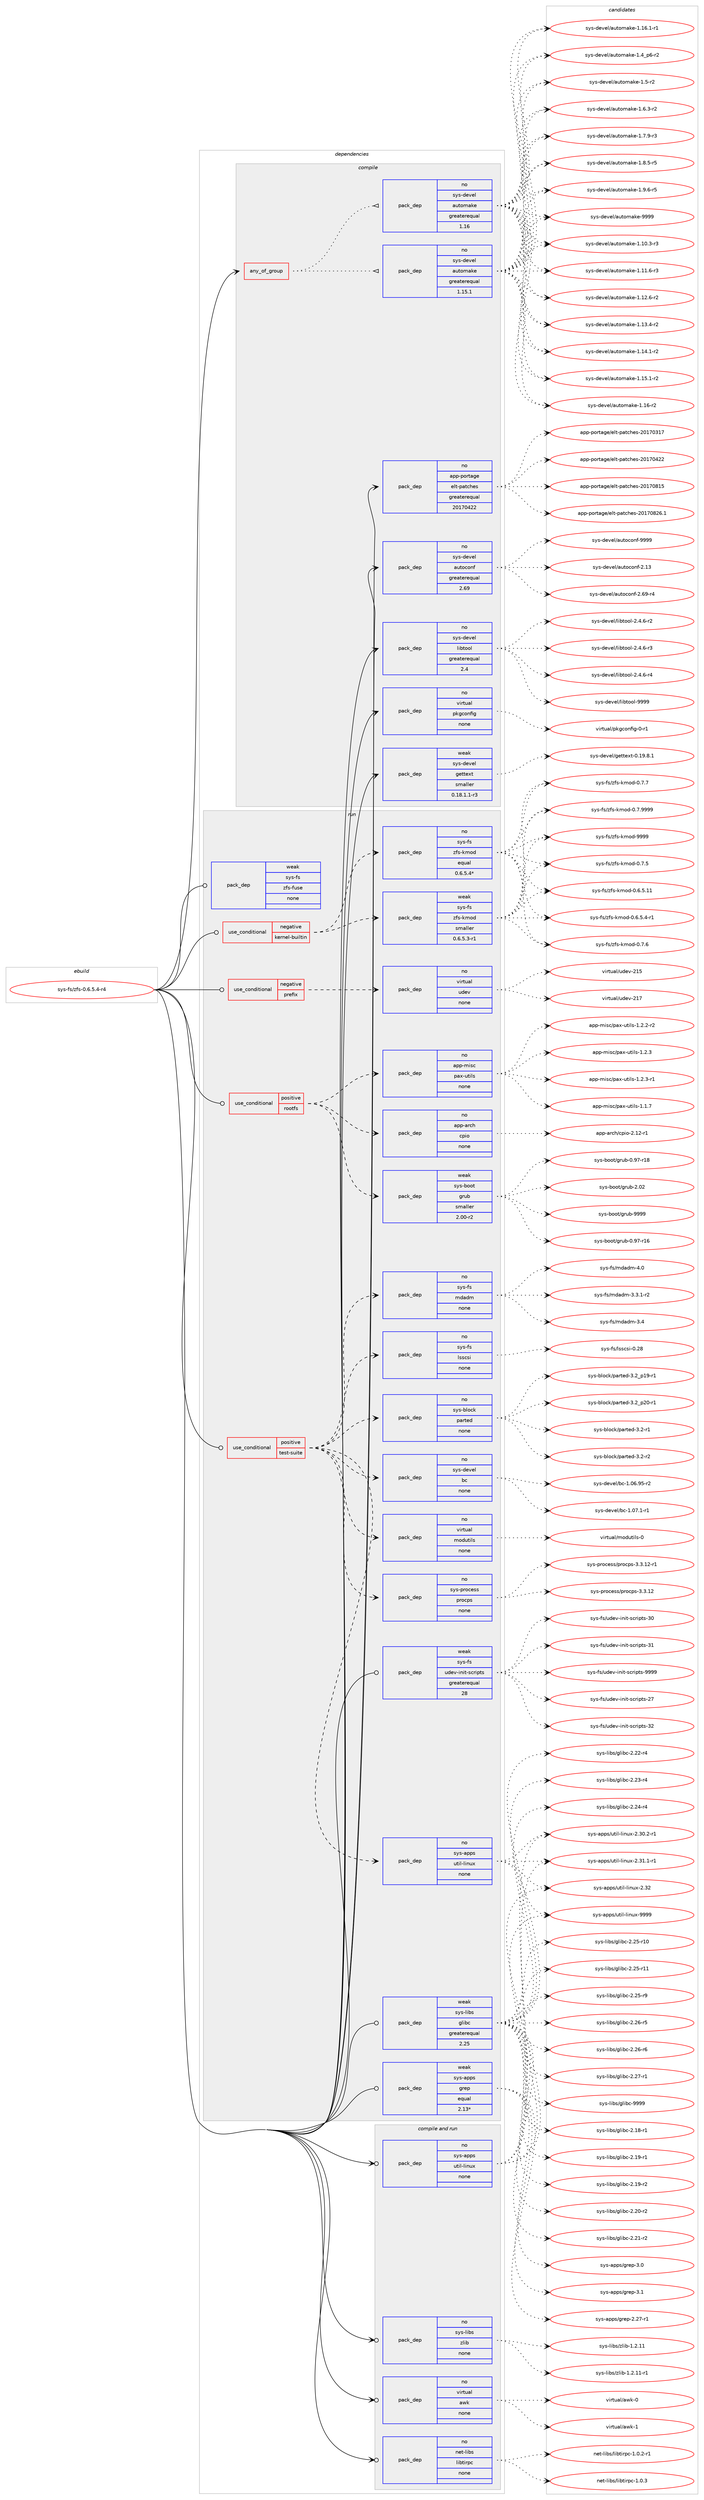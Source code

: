 digraph prolog {

# *************
# Graph options
# *************

newrank=true;
concentrate=true;
compound=true;
graph [rankdir=LR,fontname=Helvetica,fontsize=10,ranksep=1.5];#, ranksep=2.5, nodesep=0.2];
edge  [arrowhead=vee];
node  [fontname=Helvetica,fontsize=10];

# **********
# The ebuild
# **********

subgraph cluster_leftcol {
color=gray;
rank=same;
label=<<i>ebuild</i>>;
id [label="sys-fs/zfs-0.6.5.4-r4", color=red, width=4, href="../sys-fs/zfs-0.6.5.4-r4.svg"];
}

# ****************
# The dependencies
# ****************

subgraph cluster_midcol {
color=gray;
label=<<i>dependencies</i>>;
subgraph cluster_compile {
fillcolor="#eeeeee";
style=filled;
label=<<i>compile</i>>;
subgraph any49 {
dependency6551 [label=<<TABLE BORDER="0" CELLBORDER="1" CELLSPACING="0" CELLPADDING="4"><TR><TD CELLPADDING="10">any_of_group</TD></TR></TABLE>>, shape=none, color=red];subgraph pack5843 {
dependency6552 [label=<<TABLE BORDER="0" CELLBORDER="1" CELLSPACING="0" CELLPADDING="4" WIDTH="220"><TR><TD ROWSPAN="6" CELLPADDING="30">pack_dep</TD></TR><TR><TD WIDTH="110">no</TD></TR><TR><TD>sys-devel</TD></TR><TR><TD>automake</TD></TR><TR><TD>greaterequal</TD></TR><TR><TD>1.16</TD></TR></TABLE>>, shape=none, color=blue];
}
dependency6551:e -> dependency6552:w [weight=20,style="dotted",arrowhead="oinv"];
subgraph pack5844 {
dependency6553 [label=<<TABLE BORDER="0" CELLBORDER="1" CELLSPACING="0" CELLPADDING="4" WIDTH="220"><TR><TD ROWSPAN="6" CELLPADDING="30">pack_dep</TD></TR><TR><TD WIDTH="110">no</TD></TR><TR><TD>sys-devel</TD></TR><TR><TD>automake</TD></TR><TR><TD>greaterequal</TD></TR><TR><TD>1.15.1</TD></TR></TABLE>>, shape=none, color=blue];
}
dependency6551:e -> dependency6553:w [weight=20,style="dotted",arrowhead="oinv"];
}
id:e -> dependency6551:w [weight=20,style="solid",arrowhead="vee"];
subgraph pack5845 {
dependency6554 [label=<<TABLE BORDER="0" CELLBORDER="1" CELLSPACING="0" CELLPADDING="4" WIDTH="220"><TR><TD ROWSPAN="6" CELLPADDING="30">pack_dep</TD></TR><TR><TD WIDTH="110">no</TD></TR><TR><TD>app-portage</TD></TR><TR><TD>elt-patches</TD></TR><TR><TD>greaterequal</TD></TR><TR><TD>20170422</TD></TR></TABLE>>, shape=none, color=blue];
}
id:e -> dependency6554:w [weight=20,style="solid",arrowhead="vee"];
subgraph pack5846 {
dependency6555 [label=<<TABLE BORDER="0" CELLBORDER="1" CELLSPACING="0" CELLPADDING="4" WIDTH="220"><TR><TD ROWSPAN="6" CELLPADDING="30">pack_dep</TD></TR><TR><TD WIDTH="110">no</TD></TR><TR><TD>sys-devel</TD></TR><TR><TD>autoconf</TD></TR><TR><TD>greaterequal</TD></TR><TR><TD>2.69</TD></TR></TABLE>>, shape=none, color=blue];
}
id:e -> dependency6555:w [weight=20,style="solid",arrowhead="vee"];
subgraph pack5847 {
dependency6556 [label=<<TABLE BORDER="0" CELLBORDER="1" CELLSPACING="0" CELLPADDING="4" WIDTH="220"><TR><TD ROWSPAN="6" CELLPADDING="30">pack_dep</TD></TR><TR><TD WIDTH="110">no</TD></TR><TR><TD>sys-devel</TD></TR><TR><TD>libtool</TD></TR><TR><TD>greaterequal</TD></TR><TR><TD>2.4</TD></TR></TABLE>>, shape=none, color=blue];
}
id:e -> dependency6556:w [weight=20,style="solid",arrowhead="vee"];
subgraph pack5848 {
dependency6557 [label=<<TABLE BORDER="0" CELLBORDER="1" CELLSPACING="0" CELLPADDING="4" WIDTH="220"><TR><TD ROWSPAN="6" CELLPADDING="30">pack_dep</TD></TR><TR><TD WIDTH="110">no</TD></TR><TR><TD>virtual</TD></TR><TR><TD>pkgconfig</TD></TR><TR><TD>none</TD></TR><TR><TD></TD></TR></TABLE>>, shape=none, color=blue];
}
id:e -> dependency6557:w [weight=20,style="solid",arrowhead="vee"];
subgraph pack5849 {
dependency6558 [label=<<TABLE BORDER="0" CELLBORDER="1" CELLSPACING="0" CELLPADDING="4" WIDTH="220"><TR><TD ROWSPAN="6" CELLPADDING="30">pack_dep</TD></TR><TR><TD WIDTH="110">weak</TD></TR><TR><TD>sys-devel</TD></TR><TR><TD>gettext</TD></TR><TR><TD>smaller</TD></TR><TR><TD>0.18.1.1-r3</TD></TR></TABLE>>, shape=none, color=blue];
}
id:e -> dependency6558:w [weight=20,style="solid",arrowhead="vee"];
}
subgraph cluster_compileandrun {
fillcolor="#eeeeee";
style=filled;
label=<<i>compile and run</i>>;
subgraph pack5850 {
dependency6559 [label=<<TABLE BORDER="0" CELLBORDER="1" CELLSPACING="0" CELLPADDING="4" WIDTH="220"><TR><TD ROWSPAN="6" CELLPADDING="30">pack_dep</TD></TR><TR><TD WIDTH="110">no</TD></TR><TR><TD>net-libs</TD></TR><TR><TD>libtirpc</TD></TR><TR><TD>none</TD></TR><TR><TD></TD></TR></TABLE>>, shape=none, color=blue];
}
id:e -> dependency6559:w [weight=20,style="solid",arrowhead="odotvee"];
subgraph pack5851 {
dependency6560 [label=<<TABLE BORDER="0" CELLBORDER="1" CELLSPACING="0" CELLPADDING="4" WIDTH="220"><TR><TD ROWSPAN="6" CELLPADDING="30">pack_dep</TD></TR><TR><TD WIDTH="110">no</TD></TR><TR><TD>sys-apps</TD></TR><TR><TD>util-linux</TD></TR><TR><TD>none</TD></TR><TR><TD></TD></TR></TABLE>>, shape=none, color=blue];
}
id:e -> dependency6560:w [weight=20,style="solid",arrowhead="odotvee"];
subgraph pack5852 {
dependency6561 [label=<<TABLE BORDER="0" CELLBORDER="1" CELLSPACING="0" CELLPADDING="4" WIDTH="220"><TR><TD ROWSPAN="6" CELLPADDING="30">pack_dep</TD></TR><TR><TD WIDTH="110">no</TD></TR><TR><TD>sys-libs</TD></TR><TR><TD>zlib</TD></TR><TR><TD>none</TD></TR><TR><TD></TD></TR></TABLE>>, shape=none, color=blue];
}
id:e -> dependency6561:w [weight=20,style="solid",arrowhead="odotvee"];
subgraph pack5853 {
dependency6562 [label=<<TABLE BORDER="0" CELLBORDER="1" CELLSPACING="0" CELLPADDING="4" WIDTH="220"><TR><TD ROWSPAN="6" CELLPADDING="30">pack_dep</TD></TR><TR><TD WIDTH="110">no</TD></TR><TR><TD>virtual</TD></TR><TR><TD>awk</TD></TR><TR><TD>none</TD></TR><TR><TD></TD></TR></TABLE>>, shape=none, color=blue];
}
id:e -> dependency6562:w [weight=20,style="solid",arrowhead="odotvee"];
}
subgraph cluster_run {
fillcolor="#eeeeee";
style=filled;
label=<<i>run</i>>;
subgraph cond660 {
dependency6563 [label=<<TABLE BORDER="0" CELLBORDER="1" CELLSPACING="0" CELLPADDING="4"><TR><TD ROWSPAN="3" CELLPADDING="10">use_conditional</TD></TR><TR><TD>negative</TD></TR><TR><TD>kernel-builtin</TD></TR></TABLE>>, shape=none, color=red];
subgraph pack5854 {
dependency6564 [label=<<TABLE BORDER="0" CELLBORDER="1" CELLSPACING="0" CELLPADDING="4" WIDTH="220"><TR><TD ROWSPAN="6" CELLPADDING="30">pack_dep</TD></TR><TR><TD WIDTH="110">no</TD></TR><TR><TD>sys-fs</TD></TR><TR><TD>zfs-kmod</TD></TR><TR><TD>equal</TD></TR><TR><TD>0.6.5.4*</TD></TR></TABLE>>, shape=none, color=blue];
}
dependency6563:e -> dependency6564:w [weight=20,style="dashed",arrowhead="vee"];
subgraph pack5855 {
dependency6565 [label=<<TABLE BORDER="0" CELLBORDER="1" CELLSPACING="0" CELLPADDING="4" WIDTH="220"><TR><TD ROWSPAN="6" CELLPADDING="30">pack_dep</TD></TR><TR><TD WIDTH="110">weak</TD></TR><TR><TD>sys-fs</TD></TR><TR><TD>zfs-kmod</TD></TR><TR><TD>smaller</TD></TR><TR><TD>0.6.5.3-r1</TD></TR></TABLE>>, shape=none, color=blue];
}
dependency6563:e -> dependency6565:w [weight=20,style="dashed",arrowhead="vee"];
}
id:e -> dependency6563:w [weight=20,style="solid",arrowhead="odot"];
subgraph cond661 {
dependency6566 [label=<<TABLE BORDER="0" CELLBORDER="1" CELLSPACING="0" CELLPADDING="4"><TR><TD ROWSPAN="3" CELLPADDING="10">use_conditional</TD></TR><TR><TD>negative</TD></TR><TR><TD>prefix</TD></TR></TABLE>>, shape=none, color=red];
subgraph pack5856 {
dependency6567 [label=<<TABLE BORDER="0" CELLBORDER="1" CELLSPACING="0" CELLPADDING="4" WIDTH="220"><TR><TD ROWSPAN="6" CELLPADDING="30">pack_dep</TD></TR><TR><TD WIDTH="110">no</TD></TR><TR><TD>virtual</TD></TR><TR><TD>udev</TD></TR><TR><TD>none</TD></TR><TR><TD></TD></TR></TABLE>>, shape=none, color=blue];
}
dependency6566:e -> dependency6567:w [weight=20,style="dashed",arrowhead="vee"];
}
id:e -> dependency6566:w [weight=20,style="solid",arrowhead="odot"];
subgraph cond662 {
dependency6568 [label=<<TABLE BORDER="0" CELLBORDER="1" CELLSPACING="0" CELLPADDING="4"><TR><TD ROWSPAN="3" CELLPADDING="10">use_conditional</TD></TR><TR><TD>positive</TD></TR><TR><TD>rootfs</TD></TR></TABLE>>, shape=none, color=red];
subgraph pack5857 {
dependency6569 [label=<<TABLE BORDER="0" CELLBORDER="1" CELLSPACING="0" CELLPADDING="4" WIDTH="220"><TR><TD ROWSPAN="6" CELLPADDING="30">pack_dep</TD></TR><TR><TD WIDTH="110">no</TD></TR><TR><TD>app-arch</TD></TR><TR><TD>cpio</TD></TR><TR><TD>none</TD></TR><TR><TD></TD></TR></TABLE>>, shape=none, color=blue];
}
dependency6568:e -> dependency6569:w [weight=20,style="dashed",arrowhead="vee"];
subgraph pack5858 {
dependency6570 [label=<<TABLE BORDER="0" CELLBORDER="1" CELLSPACING="0" CELLPADDING="4" WIDTH="220"><TR><TD ROWSPAN="6" CELLPADDING="30">pack_dep</TD></TR><TR><TD WIDTH="110">no</TD></TR><TR><TD>app-misc</TD></TR><TR><TD>pax-utils</TD></TR><TR><TD>none</TD></TR><TR><TD></TD></TR></TABLE>>, shape=none, color=blue];
}
dependency6568:e -> dependency6570:w [weight=20,style="dashed",arrowhead="vee"];
subgraph pack5859 {
dependency6571 [label=<<TABLE BORDER="0" CELLBORDER="1" CELLSPACING="0" CELLPADDING="4" WIDTH="220"><TR><TD ROWSPAN="6" CELLPADDING="30">pack_dep</TD></TR><TR><TD WIDTH="110">weak</TD></TR><TR><TD>sys-boot</TD></TR><TR><TD>grub</TD></TR><TR><TD>smaller</TD></TR><TR><TD>2.00-r2</TD></TR></TABLE>>, shape=none, color=blue];
}
dependency6568:e -> dependency6571:w [weight=20,style="dashed",arrowhead="vee"];
}
id:e -> dependency6568:w [weight=20,style="solid",arrowhead="odot"];
subgraph cond663 {
dependency6572 [label=<<TABLE BORDER="0" CELLBORDER="1" CELLSPACING="0" CELLPADDING="4"><TR><TD ROWSPAN="3" CELLPADDING="10">use_conditional</TD></TR><TR><TD>positive</TD></TR><TR><TD>test-suite</TD></TR></TABLE>>, shape=none, color=red];
subgraph pack5860 {
dependency6573 [label=<<TABLE BORDER="0" CELLBORDER="1" CELLSPACING="0" CELLPADDING="4" WIDTH="220"><TR><TD ROWSPAN="6" CELLPADDING="30">pack_dep</TD></TR><TR><TD WIDTH="110">no</TD></TR><TR><TD>sys-apps</TD></TR><TR><TD>util-linux</TD></TR><TR><TD>none</TD></TR><TR><TD></TD></TR></TABLE>>, shape=none, color=blue];
}
dependency6572:e -> dependency6573:w [weight=20,style="dashed",arrowhead="vee"];
subgraph pack5861 {
dependency6574 [label=<<TABLE BORDER="0" CELLBORDER="1" CELLSPACING="0" CELLPADDING="4" WIDTH="220"><TR><TD ROWSPAN="6" CELLPADDING="30">pack_dep</TD></TR><TR><TD WIDTH="110">no</TD></TR><TR><TD>sys-devel</TD></TR><TR><TD>bc</TD></TR><TR><TD>none</TD></TR><TR><TD></TD></TR></TABLE>>, shape=none, color=blue];
}
dependency6572:e -> dependency6574:w [weight=20,style="dashed",arrowhead="vee"];
subgraph pack5862 {
dependency6575 [label=<<TABLE BORDER="0" CELLBORDER="1" CELLSPACING="0" CELLPADDING="4" WIDTH="220"><TR><TD ROWSPAN="6" CELLPADDING="30">pack_dep</TD></TR><TR><TD WIDTH="110">no</TD></TR><TR><TD>sys-block</TD></TR><TR><TD>parted</TD></TR><TR><TD>none</TD></TR><TR><TD></TD></TR></TABLE>>, shape=none, color=blue];
}
dependency6572:e -> dependency6575:w [weight=20,style="dashed",arrowhead="vee"];
subgraph pack5863 {
dependency6576 [label=<<TABLE BORDER="0" CELLBORDER="1" CELLSPACING="0" CELLPADDING="4" WIDTH="220"><TR><TD ROWSPAN="6" CELLPADDING="30">pack_dep</TD></TR><TR><TD WIDTH="110">no</TD></TR><TR><TD>sys-fs</TD></TR><TR><TD>lsscsi</TD></TR><TR><TD>none</TD></TR><TR><TD></TD></TR></TABLE>>, shape=none, color=blue];
}
dependency6572:e -> dependency6576:w [weight=20,style="dashed",arrowhead="vee"];
subgraph pack5864 {
dependency6577 [label=<<TABLE BORDER="0" CELLBORDER="1" CELLSPACING="0" CELLPADDING="4" WIDTH="220"><TR><TD ROWSPAN="6" CELLPADDING="30">pack_dep</TD></TR><TR><TD WIDTH="110">no</TD></TR><TR><TD>sys-fs</TD></TR><TR><TD>mdadm</TD></TR><TR><TD>none</TD></TR><TR><TD></TD></TR></TABLE>>, shape=none, color=blue];
}
dependency6572:e -> dependency6577:w [weight=20,style="dashed",arrowhead="vee"];
subgraph pack5865 {
dependency6578 [label=<<TABLE BORDER="0" CELLBORDER="1" CELLSPACING="0" CELLPADDING="4" WIDTH="220"><TR><TD ROWSPAN="6" CELLPADDING="30">pack_dep</TD></TR><TR><TD WIDTH="110">no</TD></TR><TR><TD>sys-process</TD></TR><TR><TD>procps</TD></TR><TR><TD>none</TD></TR><TR><TD></TD></TR></TABLE>>, shape=none, color=blue];
}
dependency6572:e -> dependency6578:w [weight=20,style="dashed",arrowhead="vee"];
subgraph pack5866 {
dependency6579 [label=<<TABLE BORDER="0" CELLBORDER="1" CELLSPACING="0" CELLPADDING="4" WIDTH="220"><TR><TD ROWSPAN="6" CELLPADDING="30">pack_dep</TD></TR><TR><TD WIDTH="110">no</TD></TR><TR><TD>virtual</TD></TR><TR><TD>modutils</TD></TR><TR><TD>none</TD></TR><TR><TD></TD></TR></TABLE>>, shape=none, color=blue];
}
dependency6572:e -> dependency6579:w [weight=20,style="dashed",arrowhead="vee"];
}
id:e -> dependency6572:w [weight=20,style="solid",arrowhead="odot"];
subgraph pack5867 {
dependency6580 [label=<<TABLE BORDER="0" CELLBORDER="1" CELLSPACING="0" CELLPADDING="4" WIDTH="220"><TR><TD ROWSPAN="6" CELLPADDING="30">pack_dep</TD></TR><TR><TD WIDTH="110">weak</TD></TR><TR><TD>sys-apps</TD></TR><TR><TD>grep</TD></TR><TR><TD>equal</TD></TR><TR><TD>2.13*</TD></TR></TABLE>>, shape=none, color=blue];
}
id:e -> dependency6580:w [weight=20,style="solid",arrowhead="odot"];
subgraph pack5868 {
dependency6581 [label=<<TABLE BORDER="0" CELLBORDER="1" CELLSPACING="0" CELLPADDING="4" WIDTH="220"><TR><TD ROWSPAN="6" CELLPADDING="30">pack_dep</TD></TR><TR><TD WIDTH="110">weak</TD></TR><TR><TD>sys-fs</TD></TR><TR><TD>udev-init-scripts</TD></TR><TR><TD>greaterequal</TD></TR><TR><TD>28</TD></TR></TABLE>>, shape=none, color=blue];
}
id:e -> dependency6581:w [weight=20,style="solid",arrowhead="odot"];
subgraph pack5869 {
dependency6582 [label=<<TABLE BORDER="0" CELLBORDER="1" CELLSPACING="0" CELLPADDING="4" WIDTH="220"><TR><TD ROWSPAN="6" CELLPADDING="30">pack_dep</TD></TR><TR><TD WIDTH="110">weak</TD></TR><TR><TD>sys-fs</TD></TR><TR><TD>zfs-fuse</TD></TR><TR><TD>none</TD></TR><TR><TD></TD></TR></TABLE>>, shape=none, color=blue];
}
id:e -> dependency6582:w [weight=20,style="solid",arrowhead="odot"];
subgraph pack5870 {
dependency6583 [label=<<TABLE BORDER="0" CELLBORDER="1" CELLSPACING="0" CELLPADDING="4" WIDTH="220"><TR><TD ROWSPAN="6" CELLPADDING="30">pack_dep</TD></TR><TR><TD WIDTH="110">weak</TD></TR><TR><TD>sys-libs</TD></TR><TR><TD>glibc</TD></TR><TR><TD>greaterequal</TD></TR><TR><TD>2.25</TD></TR></TABLE>>, shape=none, color=blue];
}
id:e -> dependency6583:w [weight=20,style="solid",arrowhead="odot"];
}
}

# **************
# The candidates
# **************

subgraph cluster_choices {
rank=same;
color=gray;
label=<<i>candidates</i>>;

subgraph choice5843 {
color=black;
nodesep=1;
choice11512111545100101118101108479711711611110997107101454946494846514511451 [label="sys-devel/automake-1.10.3-r3", color=red, width=4,href="../sys-devel/automake-1.10.3-r3.svg"];
choice11512111545100101118101108479711711611110997107101454946494946544511451 [label="sys-devel/automake-1.11.6-r3", color=red, width=4,href="../sys-devel/automake-1.11.6-r3.svg"];
choice11512111545100101118101108479711711611110997107101454946495046544511450 [label="sys-devel/automake-1.12.6-r2", color=red, width=4,href="../sys-devel/automake-1.12.6-r2.svg"];
choice11512111545100101118101108479711711611110997107101454946495146524511450 [label="sys-devel/automake-1.13.4-r2", color=red, width=4,href="../sys-devel/automake-1.13.4-r2.svg"];
choice11512111545100101118101108479711711611110997107101454946495246494511450 [label="sys-devel/automake-1.14.1-r2", color=red, width=4,href="../sys-devel/automake-1.14.1-r2.svg"];
choice11512111545100101118101108479711711611110997107101454946495346494511450 [label="sys-devel/automake-1.15.1-r2", color=red, width=4,href="../sys-devel/automake-1.15.1-r2.svg"];
choice1151211154510010111810110847971171161111099710710145494649544511450 [label="sys-devel/automake-1.16-r2", color=red, width=4,href="../sys-devel/automake-1.16-r2.svg"];
choice11512111545100101118101108479711711611110997107101454946495446494511449 [label="sys-devel/automake-1.16.1-r1", color=red, width=4,href="../sys-devel/automake-1.16.1-r1.svg"];
choice115121115451001011181011084797117116111109971071014549465295112544511450 [label="sys-devel/automake-1.4_p6-r2", color=red, width=4,href="../sys-devel/automake-1.4_p6-r2.svg"];
choice11512111545100101118101108479711711611110997107101454946534511450 [label="sys-devel/automake-1.5-r2", color=red, width=4,href="../sys-devel/automake-1.5-r2.svg"];
choice115121115451001011181011084797117116111109971071014549465446514511450 [label="sys-devel/automake-1.6.3-r2", color=red, width=4,href="../sys-devel/automake-1.6.3-r2.svg"];
choice115121115451001011181011084797117116111109971071014549465546574511451 [label="sys-devel/automake-1.7.9-r3", color=red, width=4,href="../sys-devel/automake-1.7.9-r3.svg"];
choice115121115451001011181011084797117116111109971071014549465646534511453 [label="sys-devel/automake-1.8.5-r5", color=red, width=4,href="../sys-devel/automake-1.8.5-r5.svg"];
choice115121115451001011181011084797117116111109971071014549465746544511453 [label="sys-devel/automake-1.9.6-r5", color=red, width=4,href="../sys-devel/automake-1.9.6-r5.svg"];
choice115121115451001011181011084797117116111109971071014557575757 [label="sys-devel/automake-9999", color=red, width=4,href="../sys-devel/automake-9999.svg"];
dependency6552:e -> choice11512111545100101118101108479711711611110997107101454946494846514511451:w [style=dotted,weight="100"];
dependency6552:e -> choice11512111545100101118101108479711711611110997107101454946494946544511451:w [style=dotted,weight="100"];
dependency6552:e -> choice11512111545100101118101108479711711611110997107101454946495046544511450:w [style=dotted,weight="100"];
dependency6552:e -> choice11512111545100101118101108479711711611110997107101454946495146524511450:w [style=dotted,weight="100"];
dependency6552:e -> choice11512111545100101118101108479711711611110997107101454946495246494511450:w [style=dotted,weight="100"];
dependency6552:e -> choice11512111545100101118101108479711711611110997107101454946495346494511450:w [style=dotted,weight="100"];
dependency6552:e -> choice1151211154510010111810110847971171161111099710710145494649544511450:w [style=dotted,weight="100"];
dependency6552:e -> choice11512111545100101118101108479711711611110997107101454946495446494511449:w [style=dotted,weight="100"];
dependency6552:e -> choice115121115451001011181011084797117116111109971071014549465295112544511450:w [style=dotted,weight="100"];
dependency6552:e -> choice11512111545100101118101108479711711611110997107101454946534511450:w [style=dotted,weight="100"];
dependency6552:e -> choice115121115451001011181011084797117116111109971071014549465446514511450:w [style=dotted,weight="100"];
dependency6552:e -> choice115121115451001011181011084797117116111109971071014549465546574511451:w [style=dotted,weight="100"];
dependency6552:e -> choice115121115451001011181011084797117116111109971071014549465646534511453:w [style=dotted,weight="100"];
dependency6552:e -> choice115121115451001011181011084797117116111109971071014549465746544511453:w [style=dotted,weight="100"];
dependency6552:e -> choice115121115451001011181011084797117116111109971071014557575757:w [style=dotted,weight="100"];
}
subgraph choice5844 {
color=black;
nodesep=1;
choice11512111545100101118101108479711711611110997107101454946494846514511451 [label="sys-devel/automake-1.10.3-r3", color=red, width=4,href="../sys-devel/automake-1.10.3-r3.svg"];
choice11512111545100101118101108479711711611110997107101454946494946544511451 [label="sys-devel/automake-1.11.6-r3", color=red, width=4,href="../sys-devel/automake-1.11.6-r3.svg"];
choice11512111545100101118101108479711711611110997107101454946495046544511450 [label="sys-devel/automake-1.12.6-r2", color=red, width=4,href="../sys-devel/automake-1.12.6-r2.svg"];
choice11512111545100101118101108479711711611110997107101454946495146524511450 [label="sys-devel/automake-1.13.4-r2", color=red, width=4,href="../sys-devel/automake-1.13.4-r2.svg"];
choice11512111545100101118101108479711711611110997107101454946495246494511450 [label="sys-devel/automake-1.14.1-r2", color=red, width=4,href="../sys-devel/automake-1.14.1-r2.svg"];
choice11512111545100101118101108479711711611110997107101454946495346494511450 [label="sys-devel/automake-1.15.1-r2", color=red, width=4,href="../sys-devel/automake-1.15.1-r2.svg"];
choice1151211154510010111810110847971171161111099710710145494649544511450 [label="sys-devel/automake-1.16-r2", color=red, width=4,href="../sys-devel/automake-1.16-r2.svg"];
choice11512111545100101118101108479711711611110997107101454946495446494511449 [label="sys-devel/automake-1.16.1-r1", color=red, width=4,href="../sys-devel/automake-1.16.1-r1.svg"];
choice115121115451001011181011084797117116111109971071014549465295112544511450 [label="sys-devel/automake-1.4_p6-r2", color=red, width=4,href="../sys-devel/automake-1.4_p6-r2.svg"];
choice11512111545100101118101108479711711611110997107101454946534511450 [label="sys-devel/automake-1.5-r2", color=red, width=4,href="../sys-devel/automake-1.5-r2.svg"];
choice115121115451001011181011084797117116111109971071014549465446514511450 [label="sys-devel/automake-1.6.3-r2", color=red, width=4,href="../sys-devel/automake-1.6.3-r2.svg"];
choice115121115451001011181011084797117116111109971071014549465546574511451 [label="sys-devel/automake-1.7.9-r3", color=red, width=4,href="../sys-devel/automake-1.7.9-r3.svg"];
choice115121115451001011181011084797117116111109971071014549465646534511453 [label="sys-devel/automake-1.8.5-r5", color=red, width=4,href="../sys-devel/automake-1.8.5-r5.svg"];
choice115121115451001011181011084797117116111109971071014549465746544511453 [label="sys-devel/automake-1.9.6-r5", color=red, width=4,href="../sys-devel/automake-1.9.6-r5.svg"];
choice115121115451001011181011084797117116111109971071014557575757 [label="sys-devel/automake-9999", color=red, width=4,href="../sys-devel/automake-9999.svg"];
dependency6553:e -> choice11512111545100101118101108479711711611110997107101454946494846514511451:w [style=dotted,weight="100"];
dependency6553:e -> choice11512111545100101118101108479711711611110997107101454946494946544511451:w [style=dotted,weight="100"];
dependency6553:e -> choice11512111545100101118101108479711711611110997107101454946495046544511450:w [style=dotted,weight="100"];
dependency6553:e -> choice11512111545100101118101108479711711611110997107101454946495146524511450:w [style=dotted,weight="100"];
dependency6553:e -> choice11512111545100101118101108479711711611110997107101454946495246494511450:w [style=dotted,weight="100"];
dependency6553:e -> choice11512111545100101118101108479711711611110997107101454946495346494511450:w [style=dotted,weight="100"];
dependency6553:e -> choice1151211154510010111810110847971171161111099710710145494649544511450:w [style=dotted,weight="100"];
dependency6553:e -> choice11512111545100101118101108479711711611110997107101454946495446494511449:w [style=dotted,weight="100"];
dependency6553:e -> choice115121115451001011181011084797117116111109971071014549465295112544511450:w [style=dotted,weight="100"];
dependency6553:e -> choice11512111545100101118101108479711711611110997107101454946534511450:w [style=dotted,weight="100"];
dependency6553:e -> choice115121115451001011181011084797117116111109971071014549465446514511450:w [style=dotted,weight="100"];
dependency6553:e -> choice115121115451001011181011084797117116111109971071014549465546574511451:w [style=dotted,weight="100"];
dependency6553:e -> choice115121115451001011181011084797117116111109971071014549465646534511453:w [style=dotted,weight="100"];
dependency6553:e -> choice115121115451001011181011084797117116111109971071014549465746544511453:w [style=dotted,weight="100"];
dependency6553:e -> choice115121115451001011181011084797117116111109971071014557575757:w [style=dotted,weight="100"];
}
subgraph choice5845 {
color=black;
nodesep=1;
choice97112112451121111141169710310147101108116451129711699104101115455048495548514955 [label="app-portage/elt-patches-20170317", color=red, width=4,href="../app-portage/elt-patches-20170317.svg"];
choice97112112451121111141169710310147101108116451129711699104101115455048495548525050 [label="app-portage/elt-patches-20170422", color=red, width=4,href="../app-portage/elt-patches-20170422.svg"];
choice97112112451121111141169710310147101108116451129711699104101115455048495548564953 [label="app-portage/elt-patches-20170815", color=red, width=4,href="../app-portage/elt-patches-20170815.svg"];
choice971121124511211111411697103101471011081164511297116991041011154550484955485650544649 [label="app-portage/elt-patches-20170826.1", color=red, width=4,href="../app-portage/elt-patches-20170826.1.svg"];
dependency6554:e -> choice97112112451121111141169710310147101108116451129711699104101115455048495548514955:w [style=dotted,weight="100"];
dependency6554:e -> choice97112112451121111141169710310147101108116451129711699104101115455048495548525050:w [style=dotted,weight="100"];
dependency6554:e -> choice97112112451121111141169710310147101108116451129711699104101115455048495548564953:w [style=dotted,weight="100"];
dependency6554:e -> choice971121124511211111411697103101471011081164511297116991041011154550484955485650544649:w [style=dotted,weight="100"];
}
subgraph choice5846 {
color=black;
nodesep=1;
choice115121115451001011181011084797117116111991111101024550464951 [label="sys-devel/autoconf-2.13", color=red, width=4,href="../sys-devel/autoconf-2.13.svg"];
choice1151211154510010111810110847971171161119911111010245504654574511452 [label="sys-devel/autoconf-2.69-r4", color=red, width=4,href="../sys-devel/autoconf-2.69-r4.svg"];
choice115121115451001011181011084797117116111991111101024557575757 [label="sys-devel/autoconf-9999", color=red, width=4,href="../sys-devel/autoconf-9999.svg"];
dependency6555:e -> choice115121115451001011181011084797117116111991111101024550464951:w [style=dotted,weight="100"];
dependency6555:e -> choice1151211154510010111810110847971171161119911111010245504654574511452:w [style=dotted,weight="100"];
dependency6555:e -> choice115121115451001011181011084797117116111991111101024557575757:w [style=dotted,weight="100"];
}
subgraph choice5847 {
color=black;
nodesep=1;
choice1151211154510010111810110847108105981161111111084550465246544511450 [label="sys-devel/libtool-2.4.6-r2", color=red, width=4,href="../sys-devel/libtool-2.4.6-r2.svg"];
choice1151211154510010111810110847108105981161111111084550465246544511451 [label="sys-devel/libtool-2.4.6-r3", color=red, width=4,href="../sys-devel/libtool-2.4.6-r3.svg"];
choice1151211154510010111810110847108105981161111111084550465246544511452 [label="sys-devel/libtool-2.4.6-r4", color=red, width=4,href="../sys-devel/libtool-2.4.6-r4.svg"];
choice1151211154510010111810110847108105981161111111084557575757 [label="sys-devel/libtool-9999", color=red, width=4,href="../sys-devel/libtool-9999.svg"];
dependency6556:e -> choice1151211154510010111810110847108105981161111111084550465246544511450:w [style=dotted,weight="100"];
dependency6556:e -> choice1151211154510010111810110847108105981161111111084550465246544511451:w [style=dotted,weight="100"];
dependency6556:e -> choice1151211154510010111810110847108105981161111111084550465246544511452:w [style=dotted,weight="100"];
dependency6556:e -> choice1151211154510010111810110847108105981161111111084557575757:w [style=dotted,weight="100"];
}
subgraph choice5848 {
color=black;
nodesep=1;
choice11810511411611797108471121071039911111010210510345484511449 [label="virtual/pkgconfig-0-r1", color=red, width=4,href="../virtual/pkgconfig-0-r1.svg"];
dependency6557:e -> choice11810511411611797108471121071039911111010210510345484511449:w [style=dotted,weight="100"];
}
subgraph choice5849 {
color=black;
nodesep=1;
choice1151211154510010111810110847103101116116101120116454846495746564649 [label="sys-devel/gettext-0.19.8.1", color=red, width=4,href="../sys-devel/gettext-0.19.8.1.svg"];
dependency6558:e -> choice1151211154510010111810110847103101116116101120116454846495746564649:w [style=dotted,weight="100"];
}
subgraph choice5850 {
color=black;
nodesep=1;
choice11010111645108105981154710810598116105114112994549464846504511449 [label="net-libs/libtirpc-1.0.2-r1", color=red, width=4,href="../net-libs/libtirpc-1.0.2-r1.svg"];
choice1101011164510810598115471081059811610511411299454946484651 [label="net-libs/libtirpc-1.0.3", color=red, width=4,href="../net-libs/libtirpc-1.0.3.svg"];
dependency6559:e -> choice11010111645108105981154710810598116105114112994549464846504511449:w [style=dotted,weight="100"];
dependency6559:e -> choice1101011164510810598115471081059811610511411299454946484651:w [style=dotted,weight="100"];
}
subgraph choice5851 {
color=black;
nodesep=1;
choice11512111545971121121154711711610510845108105110117120455046514846504511449 [label="sys-apps/util-linux-2.30.2-r1", color=red, width=4,href="../sys-apps/util-linux-2.30.2-r1.svg"];
choice11512111545971121121154711711610510845108105110117120455046514946494511449 [label="sys-apps/util-linux-2.31.1-r1", color=red, width=4,href="../sys-apps/util-linux-2.31.1-r1.svg"];
choice115121115459711211211547117116105108451081051101171204550465150 [label="sys-apps/util-linux-2.32", color=red, width=4,href="../sys-apps/util-linux-2.32.svg"];
choice115121115459711211211547117116105108451081051101171204557575757 [label="sys-apps/util-linux-9999", color=red, width=4,href="../sys-apps/util-linux-9999.svg"];
dependency6560:e -> choice11512111545971121121154711711610510845108105110117120455046514846504511449:w [style=dotted,weight="100"];
dependency6560:e -> choice11512111545971121121154711711610510845108105110117120455046514946494511449:w [style=dotted,weight="100"];
dependency6560:e -> choice115121115459711211211547117116105108451081051101171204550465150:w [style=dotted,weight="100"];
dependency6560:e -> choice115121115459711211211547117116105108451081051101171204557575757:w [style=dotted,weight="100"];
}
subgraph choice5852 {
color=black;
nodesep=1;
choice1151211154510810598115471221081059845494650464949 [label="sys-libs/zlib-1.2.11", color=red, width=4,href="../sys-libs/zlib-1.2.11.svg"];
choice11512111545108105981154712210810598454946504649494511449 [label="sys-libs/zlib-1.2.11-r1", color=red, width=4,href="../sys-libs/zlib-1.2.11-r1.svg"];
dependency6561:e -> choice1151211154510810598115471221081059845494650464949:w [style=dotted,weight="100"];
dependency6561:e -> choice11512111545108105981154712210810598454946504649494511449:w [style=dotted,weight="100"];
}
subgraph choice5853 {
color=black;
nodesep=1;
choice1181051141161179710847971191074548 [label="virtual/awk-0", color=red, width=4,href="../virtual/awk-0.svg"];
choice1181051141161179710847971191074549 [label="virtual/awk-1", color=red, width=4,href="../virtual/awk-1.svg"];
dependency6562:e -> choice1181051141161179710847971191074548:w [style=dotted,weight="100"];
dependency6562:e -> choice1181051141161179710847971191074549:w [style=dotted,weight="100"];
}
subgraph choice5854 {
color=black;
nodesep=1;
choice115121115451021154712210211545107109111100454846554653 [label="sys-fs/zfs-kmod-0.7.5", color=red, width=4,href="../sys-fs/zfs-kmod-0.7.5.svg"];
choice115121115451021154712210211545107109111100454846544653464949 [label="sys-fs/zfs-kmod-0.6.5.11", color=red, width=4,href="../sys-fs/zfs-kmod-0.6.5.11.svg"];
choice11512111545102115471221021154510710911110045484654465346524511449 [label="sys-fs/zfs-kmod-0.6.5.4-r1", color=red, width=4,href="../sys-fs/zfs-kmod-0.6.5.4-r1.svg"];
choice115121115451021154712210211545107109111100454846554654 [label="sys-fs/zfs-kmod-0.7.6", color=red, width=4,href="../sys-fs/zfs-kmod-0.7.6.svg"];
choice115121115451021154712210211545107109111100454846554655 [label="sys-fs/zfs-kmod-0.7.7", color=red, width=4,href="../sys-fs/zfs-kmod-0.7.7.svg"];
choice115121115451021154712210211545107109111100454846554657575757 [label="sys-fs/zfs-kmod-0.7.9999", color=red, width=4,href="../sys-fs/zfs-kmod-0.7.9999.svg"];
choice1151211154510211547122102115451071091111004557575757 [label="sys-fs/zfs-kmod-9999", color=red, width=4,href="../sys-fs/zfs-kmod-9999.svg"];
dependency6564:e -> choice115121115451021154712210211545107109111100454846554653:w [style=dotted,weight="100"];
dependency6564:e -> choice115121115451021154712210211545107109111100454846544653464949:w [style=dotted,weight="100"];
dependency6564:e -> choice11512111545102115471221021154510710911110045484654465346524511449:w [style=dotted,weight="100"];
dependency6564:e -> choice115121115451021154712210211545107109111100454846554654:w [style=dotted,weight="100"];
dependency6564:e -> choice115121115451021154712210211545107109111100454846554655:w [style=dotted,weight="100"];
dependency6564:e -> choice115121115451021154712210211545107109111100454846554657575757:w [style=dotted,weight="100"];
dependency6564:e -> choice1151211154510211547122102115451071091111004557575757:w [style=dotted,weight="100"];
}
subgraph choice5855 {
color=black;
nodesep=1;
choice115121115451021154712210211545107109111100454846554653 [label="sys-fs/zfs-kmod-0.7.5", color=red, width=4,href="../sys-fs/zfs-kmod-0.7.5.svg"];
choice115121115451021154712210211545107109111100454846544653464949 [label="sys-fs/zfs-kmod-0.6.5.11", color=red, width=4,href="../sys-fs/zfs-kmod-0.6.5.11.svg"];
choice11512111545102115471221021154510710911110045484654465346524511449 [label="sys-fs/zfs-kmod-0.6.5.4-r1", color=red, width=4,href="../sys-fs/zfs-kmod-0.6.5.4-r1.svg"];
choice115121115451021154712210211545107109111100454846554654 [label="sys-fs/zfs-kmod-0.7.6", color=red, width=4,href="../sys-fs/zfs-kmod-0.7.6.svg"];
choice115121115451021154712210211545107109111100454846554655 [label="sys-fs/zfs-kmod-0.7.7", color=red, width=4,href="../sys-fs/zfs-kmod-0.7.7.svg"];
choice115121115451021154712210211545107109111100454846554657575757 [label="sys-fs/zfs-kmod-0.7.9999", color=red, width=4,href="../sys-fs/zfs-kmod-0.7.9999.svg"];
choice1151211154510211547122102115451071091111004557575757 [label="sys-fs/zfs-kmod-9999", color=red, width=4,href="../sys-fs/zfs-kmod-9999.svg"];
dependency6565:e -> choice115121115451021154712210211545107109111100454846554653:w [style=dotted,weight="100"];
dependency6565:e -> choice115121115451021154712210211545107109111100454846544653464949:w [style=dotted,weight="100"];
dependency6565:e -> choice11512111545102115471221021154510710911110045484654465346524511449:w [style=dotted,weight="100"];
dependency6565:e -> choice115121115451021154712210211545107109111100454846554654:w [style=dotted,weight="100"];
dependency6565:e -> choice115121115451021154712210211545107109111100454846554655:w [style=dotted,weight="100"];
dependency6565:e -> choice115121115451021154712210211545107109111100454846554657575757:w [style=dotted,weight="100"];
dependency6565:e -> choice1151211154510211547122102115451071091111004557575757:w [style=dotted,weight="100"];
}
subgraph choice5856 {
color=black;
nodesep=1;
choice118105114116117971084711710010111845504953 [label="virtual/udev-215", color=red, width=4,href="../virtual/udev-215.svg"];
choice118105114116117971084711710010111845504955 [label="virtual/udev-217", color=red, width=4,href="../virtual/udev-217.svg"];
dependency6567:e -> choice118105114116117971084711710010111845504953:w [style=dotted,weight="100"];
dependency6567:e -> choice118105114116117971084711710010111845504955:w [style=dotted,weight="100"];
}
subgraph choice5857 {
color=black;
nodesep=1;
choice97112112459711499104479911210511145504649504511449 [label="app-arch/cpio-2.12-r1", color=red, width=4,href="../app-arch/cpio-2.12-r1.svg"];
dependency6569:e -> choice97112112459711499104479911210511145504649504511449:w [style=dotted,weight="100"];
}
subgraph choice5858 {
color=black;
nodesep=1;
choice971121124510910511599471129712045117116105108115454946494655 [label="app-misc/pax-utils-1.1.7", color=red, width=4,href="../app-misc/pax-utils-1.1.7.svg"];
choice9711211245109105115994711297120451171161051081154549465046504511450 [label="app-misc/pax-utils-1.2.2-r2", color=red, width=4,href="../app-misc/pax-utils-1.2.2-r2.svg"];
choice971121124510910511599471129712045117116105108115454946504651 [label="app-misc/pax-utils-1.2.3", color=red, width=4,href="../app-misc/pax-utils-1.2.3.svg"];
choice9711211245109105115994711297120451171161051081154549465046514511449 [label="app-misc/pax-utils-1.2.3-r1", color=red, width=4,href="../app-misc/pax-utils-1.2.3-r1.svg"];
dependency6570:e -> choice971121124510910511599471129712045117116105108115454946494655:w [style=dotted,weight="100"];
dependency6570:e -> choice9711211245109105115994711297120451171161051081154549465046504511450:w [style=dotted,weight="100"];
dependency6570:e -> choice971121124510910511599471129712045117116105108115454946504651:w [style=dotted,weight="100"];
dependency6570:e -> choice9711211245109105115994711297120451171161051081154549465046514511449:w [style=dotted,weight="100"];
}
subgraph choice5859 {
color=black;
nodesep=1;
choice115121115459811111111647103114117984548465755451144954 [label="sys-boot/grub-0.97-r16", color=red, width=4,href="../sys-boot/grub-0.97-r16.svg"];
choice115121115459811111111647103114117984548465755451144956 [label="sys-boot/grub-0.97-r18", color=red, width=4,href="../sys-boot/grub-0.97-r18.svg"];
choice115121115459811111111647103114117984550464850 [label="sys-boot/grub-2.02", color=red, width=4,href="../sys-boot/grub-2.02.svg"];
choice115121115459811111111647103114117984557575757 [label="sys-boot/grub-9999", color=red, width=4,href="../sys-boot/grub-9999.svg"];
dependency6571:e -> choice115121115459811111111647103114117984548465755451144954:w [style=dotted,weight="100"];
dependency6571:e -> choice115121115459811111111647103114117984548465755451144956:w [style=dotted,weight="100"];
dependency6571:e -> choice115121115459811111111647103114117984550464850:w [style=dotted,weight="100"];
dependency6571:e -> choice115121115459811111111647103114117984557575757:w [style=dotted,weight="100"];
}
subgraph choice5860 {
color=black;
nodesep=1;
choice11512111545971121121154711711610510845108105110117120455046514846504511449 [label="sys-apps/util-linux-2.30.2-r1", color=red, width=4,href="../sys-apps/util-linux-2.30.2-r1.svg"];
choice11512111545971121121154711711610510845108105110117120455046514946494511449 [label="sys-apps/util-linux-2.31.1-r1", color=red, width=4,href="../sys-apps/util-linux-2.31.1-r1.svg"];
choice115121115459711211211547117116105108451081051101171204550465150 [label="sys-apps/util-linux-2.32", color=red, width=4,href="../sys-apps/util-linux-2.32.svg"];
choice115121115459711211211547117116105108451081051101171204557575757 [label="sys-apps/util-linux-9999", color=red, width=4,href="../sys-apps/util-linux-9999.svg"];
dependency6573:e -> choice11512111545971121121154711711610510845108105110117120455046514846504511449:w [style=dotted,weight="100"];
dependency6573:e -> choice11512111545971121121154711711610510845108105110117120455046514946494511449:w [style=dotted,weight="100"];
dependency6573:e -> choice115121115459711211211547117116105108451081051101171204550465150:w [style=dotted,weight="100"];
dependency6573:e -> choice115121115459711211211547117116105108451081051101171204557575757:w [style=dotted,weight="100"];
}
subgraph choice5861 {
color=black;
nodesep=1;
choice1151211154510010111810110847989945494648544657534511450 [label="sys-devel/bc-1.06.95-r2", color=red, width=4,href="../sys-devel/bc-1.06.95-r2.svg"];
choice11512111545100101118101108479899454946485546494511449 [label="sys-devel/bc-1.07.1-r1", color=red, width=4,href="../sys-devel/bc-1.07.1-r1.svg"];
dependency6574:e -> choice1151211154510010111810110847989945494648544657534511450:w [style=dotted,weight="100"];
dependency6574:e -> choice11512111545100101118101108479899454946485546494511449:w [style=dotted,weight="100"];
}
subgraph choice5862 {
color=black;
nodesep=1;
choice1151211154598108111991074711297114116101100455146504511449 [label="sys-block/parted-3.2-r1", color=red, width=4,href="../sys-block/parted-3.2-r1.svg"];
choice1151211154598108111991074711297114116101100455146504511450 [label="sys-block/parted-3.2-r2", color=red, width=4,href="../sys-block/parted-3.2-r2.svg"];
choice1151211154598108111991074711297114116101100455146509511249574511449 [label="sys-block/parted-3.2_p19-r1", color=red, width=4,href="../sys-block/parted-3.2_p19-r1.svg"];
choice1151211154598108111991074711297114116101100455146509511250484511449 [label="sys-block/parted-3.2_p20-r1", color=red, width=4,href="../sys-block/parted-3.2_p20-r1.svg"];
dependency6575:e -> choice1151211154598108111991074711297114116101100455146504511449:w [style=dotted,weight="100"];
dependency6575:e -> choice1151211154598108111991074711297114116101100455146504511450:w [style=dotted,weight="100"];
dependency6575:e -> choice1151211154598108111991074711297114116101100455146509511249574511449:w [style=dotted,weight="100"];
dependency6575:e -> choice1151211154598108111991074711297114116101100455146509511250484511449:w [style=dotted,weight="100"];
}
subgraph choice5863 {
color=black;
nodesep=1;
choice1151211154510211547108115115991151054548465056 [label="sys-fs/lsscsi-0.28", color=red, width=4,href="../sys-fs/lsscsi-0.28.svg"];
dependency6576:e -> choice1151211154510211547108115115991151054548465056:w [style=dotted,weight="100"];
}
subgraph choice5864 {
color=black;
nodesep=1;
choice1151211154510211547109100971001094551465146494511450 [label="sys-fs/mdadm-3.3.1-r2", color=red, width=4,href="../sys-fs/mdadm-3.3.1-r2.svg"];
choice11512111545102115471091009710010945514652 [label="sys-fs/mdadm-3.4", color=red, width=4,href="../sys-fs/mdadm-3.4.svg"];
choice11512111545102115471091009710010945524648 [label="sys-fs/mdadm-4.0", color=red, width=4,href="../sys-fs/mdadm-4.0.svg"];
dependency6577:e -> choice1151211154510211547109100971001094551465146494511450:w [style=dotted,weight="100"];
dependency6577:e -> choice11512111545102115471091009710010945514652:w [style=dotted,weight="100"];
dependency6577:e -> choice11512111545102115471091009710010945524648:w [style=dotted,weight="100"];
}
subgraph choice5865 {
color=black;
nodesep=1;
choice1151211154511211411199101115115471121141119911211545514651464950 [label="sys-process/procps-3.3.12", color=red, width=4,href="../sys-process/procps-3.3.12.svg"];
choice11512111545112114111991011151154711211411199112115455146514649504511449 [label="sys-process/procps-3.3.12-r1", color=red, width=4,href="../sys-process/procps-3.3.12-r1.svg"];
dependency6578:e -> choice1151211154511211411199101115115471121141119911211545514651464950:w [style=dotted,weight="100"];
dependency6578:e -> choice11512111545112114111991011151154711211411199112115455146514649504511449:w [style=dotted,weight="100"];
}
subgraph choice5866 {
color=black;
nodesep=1;
choice11810511411611797108471091111001171161051081154548 [label="virtual/modutils-0", color=red, width=4,href="../virtual/modutils-0.svg"];
dependency6579:e -> choice11810511411611797108471091111001171161051081154548:w [style=dotted,weight="100"];
}
subgraph choice5867 {
color=black;
nodesep=1;
choice11512111545971121121154710311410111245504650554511449 [label="sys-apps/grep-2.27-r1", color=red, width=4,href="../sys-apps/grep-2.27-r1.svg"];
choice11512111545971121121154710311410111245514648 [label="sys-apps/grep-3.0", color=red, width=4,href="../sys-apps/grep-3.0.svg"];
choice11512111545971121121154710311410111245514649 [label="sys-apps/grep-3.1", color=red, width=4,href="../sys-apps/grep-3.1.svg"];
dependency6580:e -> choice11512111545971121121154710311410111245504650554511449:w [style=dotted,weight="100"];
dependency6580:e -> choice11512111545971121121154710311410111245514648:w [style=dotted,weight="100"];
dependency6580:e -> choice11512111545971121121154710311410111245514649:w [style=dotted,weight="100"];
}
subgraph choice5868 {
color=black;
nodesep=1;
choice1151211154510211547117100101118451051101051164511599114105112116115455055 [label="sys-fs/udev-init-scripts-27", color=red, width=4,href="../sys-fs/udev-init-scripts-27.svg"];
choice1151211154510211547117100101118451051101051164511599114105112116115455148 [label="sys-fs/udev-init-scripts-30", color=red, width=4,href="../sys-fs/udev-init-scripts-30.svg"];
choice1151211154510211547117100101118451051101051164511599114105112116115455149 [label="sys-fs/udev-init-scripts-31", color=red, width=4,href="../sys-fs/udev-init-scripts-31.svg"];
choice1151211154510211547117100101118451051101051164511599114105112116115455150 [label="sys-fs/udev-init-scripts-32", color=red, width=4,href="../sys-fs/udev-init-scripts-32.svg"];
choice11512111545102115471171001011184510511010511645115991141051121161154557575757 [label="sys-fs/udev-init-scripts-9999", color=red, width=4,href="../sys-fs/udev-init-scripts-9999.svg"];
dependency6581:e -> choice1151211154510211547117100101118451051101051164511599114105112116115455055:w [style=dotted,weight="100"];
dependency6581:e -> choice1151211154510211547117100101118451051101051164511599114105112116115455148:w [style=dotted,weight="100"];
dependency6581:e -> choice1151211154510211547117100101118451051101051164511599114105112116115455149:w [style=dotted,weight="100"];
dependency6581:e -> choice1151211154510211547117100101118451051101051164511599114105112116115455150:w [style=dotted,weight="100"];
dependency6581:e -> choice11512111545102115471171001011184510511010511645115991141051121161154557575757:w [style=dotted,weight="100"];
}
subgraph choice5869 {
color=black;
nodesep=1;
}
subgraph choice5870 {
color=black;
nodesep=1;
choice115121115451081059811547103108105989945504649564511449 [label="sys-libs/glibc-2.18-r1", color=red, width=4,href="../sys-libs/glibc-2.18-r1.svg"];
choice115121115451081059811547103108105989945504649574511449 [label="sys-libs/glibc-2.19-r1", color=red, width=4,href="../sys-libs/glibc-2.19-r1.svg"];
choice115121115451081059811547103108105989945504649574511450 [label="sys-libs/glibc-2.19-r2", color=red, width=4,href="../sys-libs/glibc-2.19-r2.svg"];
choice115121115451081059811547103108105989945504650484511450 [label="sys-libs/glibc-2.20-r2", color=red, width=4,href="../sys-libs/glibc-2.20-r2.svg"];
choice115121115451081059811547103108105989945504650494511450 [label="sys-libs/glibc-2.21-r2", color=red, width=4,href="../sys-libs/glibc-2.21-r2.svg"];
choice115121115451081059811547103108105989945504650504511452 [label="sys-libs/glibc-2.22-r4", color=red, width=4,href="../sys-libs/glibc-2.22-r4.svg"];
choice115121115451081059811547103108105989945504650514511452 [label="sys-libs/glibc-2.23-r4", color=red, width=4,href="../sys-libs/glibc-2.23-r4.svg"];
choice115121115451081059811547103108105989945504650524511452 [label="sys-libs/glibc-2.24-r4", color=red, width=4,href="../sys-libs/glibc-2.24-r4.svg"];
choice11512111545108105981154710310810598994550465053451144948 [label="sys-libs/glibc-2.25-r10", color=red, width=4,href="../sys-libs/glibc-2.25-r10.svg"];
choice11512111545108105981154710310810598994550465053451144949 [label="sys-libs/glibc-2.25-r11", color=red, width=4,href="../sys-libs/glibc-2.25-r11.svg"];
choice115121115451081059811547103108105989945504650534511457 [label="sys-libs/glibc-2.25-r9", color=red, width=4,href="../sys-libs/glibc-2.25-r9.svg"];
choice115121115451081059811547103108105989945504650544511453 [label="sys-libs/glibc-2.26-r5", color=red, width=4,href="../sys-libs/glibc-2.26-r5.svg"];
choice115121115451081059811547103108105989945504650544511454 [label="sys-libs/glibc-2.26-r6", color=red, width=4,href="../sys-libs/glibc-2.26-r6.svg"];
choice115121115451081059811547103108105989945504650554511449 [label="sys-libs/glibc-2.27-r1", color=red, width=4,href="../sys-libs/glibc-2.27-r1.svg"];
choice11512111545108105981154710310810598994557575757 [label="sys-libs/glibc-9999", color=red, width=4,href="../sys-libs/glibc-9999.svg"];
dependency6583:e -> choice115121115451081059811547103108105989945504649564511449:w [style=dotted,weight="100"];
dependency6583:e -> choice115121115451081059811547103108105989945504649574511449:w [style=dotted,weight="100"];
dependency6583:e -> choice115121115451081059811547103108105989945504649574511450:w [style=dotted,weight="100"];
dependency6583:e -> choice115121115451081059811547103108105989945504650484511450:w [style=dotted,weight="100"];
dependency6583:e -> choice115121115451081059811547103108105989945504650494511450:w [style=dotted,weight="100"];
dependency6583:e -> choice115121115451081059811547103108105989945504650504511452:w [style=dotted,weight="100"];
dependency6583:e -> choice115121115451081059811547103108105989945504650514511452:w [style=dotted,weight="100"];
dependency6583:e -> choice115121115451081059811547103108105989945504650524511452:w [style=dotted,weight="100"];
dependency6583:e -> choice11512111545108105981154710310810598994550465053451144948:w [style=dotted,weight="100"];
dependency6583:e -> choice11512111545108105981154710310810598994550465053451144949:w [style=dotted,weight="100"];
dependency6583:e -> choice115121115451081059811547103108105989945504650534511457:w [style=dotted,weight="100"];
dependency6583:e -> choice115121115451081059811547103108105989945504650544511453:w [style=dotted,weight="100"];
dependency6583:e -> choice115121115451081059811547103108105989945504650544511454:w [style=dotted,weight="100"];
dependency6583:e -> choice115121115451081059811547103108105989945504650554511449:w [style=dotted,weight="100"];
dependency6583:e -> choice11512111545108105981154710310810598994557575757:w [style=dotted,weight="100"];
}
}

}
